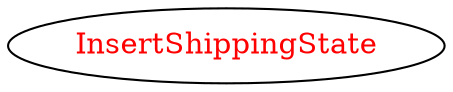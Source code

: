 digraph dependencyGraph {
 concentrate=true;
 ranksep="2.0";
 rankdir="LR"; 
 splines="ortho";
"InsertShippingState" [fontcolor="red"];
}